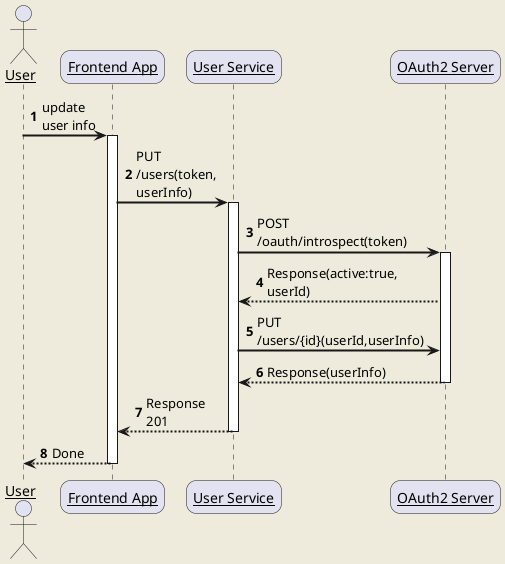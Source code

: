 @startuml
skinparam backgroundColor #EEEBDC
skinparam handwritten false
skinparam sequenceArrowThickness 2
skinparam roundcorner 20
skinparam maxmessagesize 60
skinparam sequenceParticipant underline

actor User
participant "Frontend App" as Frontend
participant "User Service" as UserService
participant "OAuth2 Server" as OAuth

autonumber 1
User -> Frontend: update user info
activate Frontend

Frontend -> UserService: PUT /users(token, userInfo)
activate UserService

UserService -> OAuth: POST /oauth/introspect(token)
activate OAuth
OAuth --> UserService: Response(active:true, userId)

UserService -> OAuth: PUT /users/{id}(userId,userInfo)

OAuth --> UserService: Response(userInfo)
deactivate OAuth

UserService --> Frontend: Response 201
deactivate UserService

Frontend --> User: Done
deactivate Frontend
@enduml